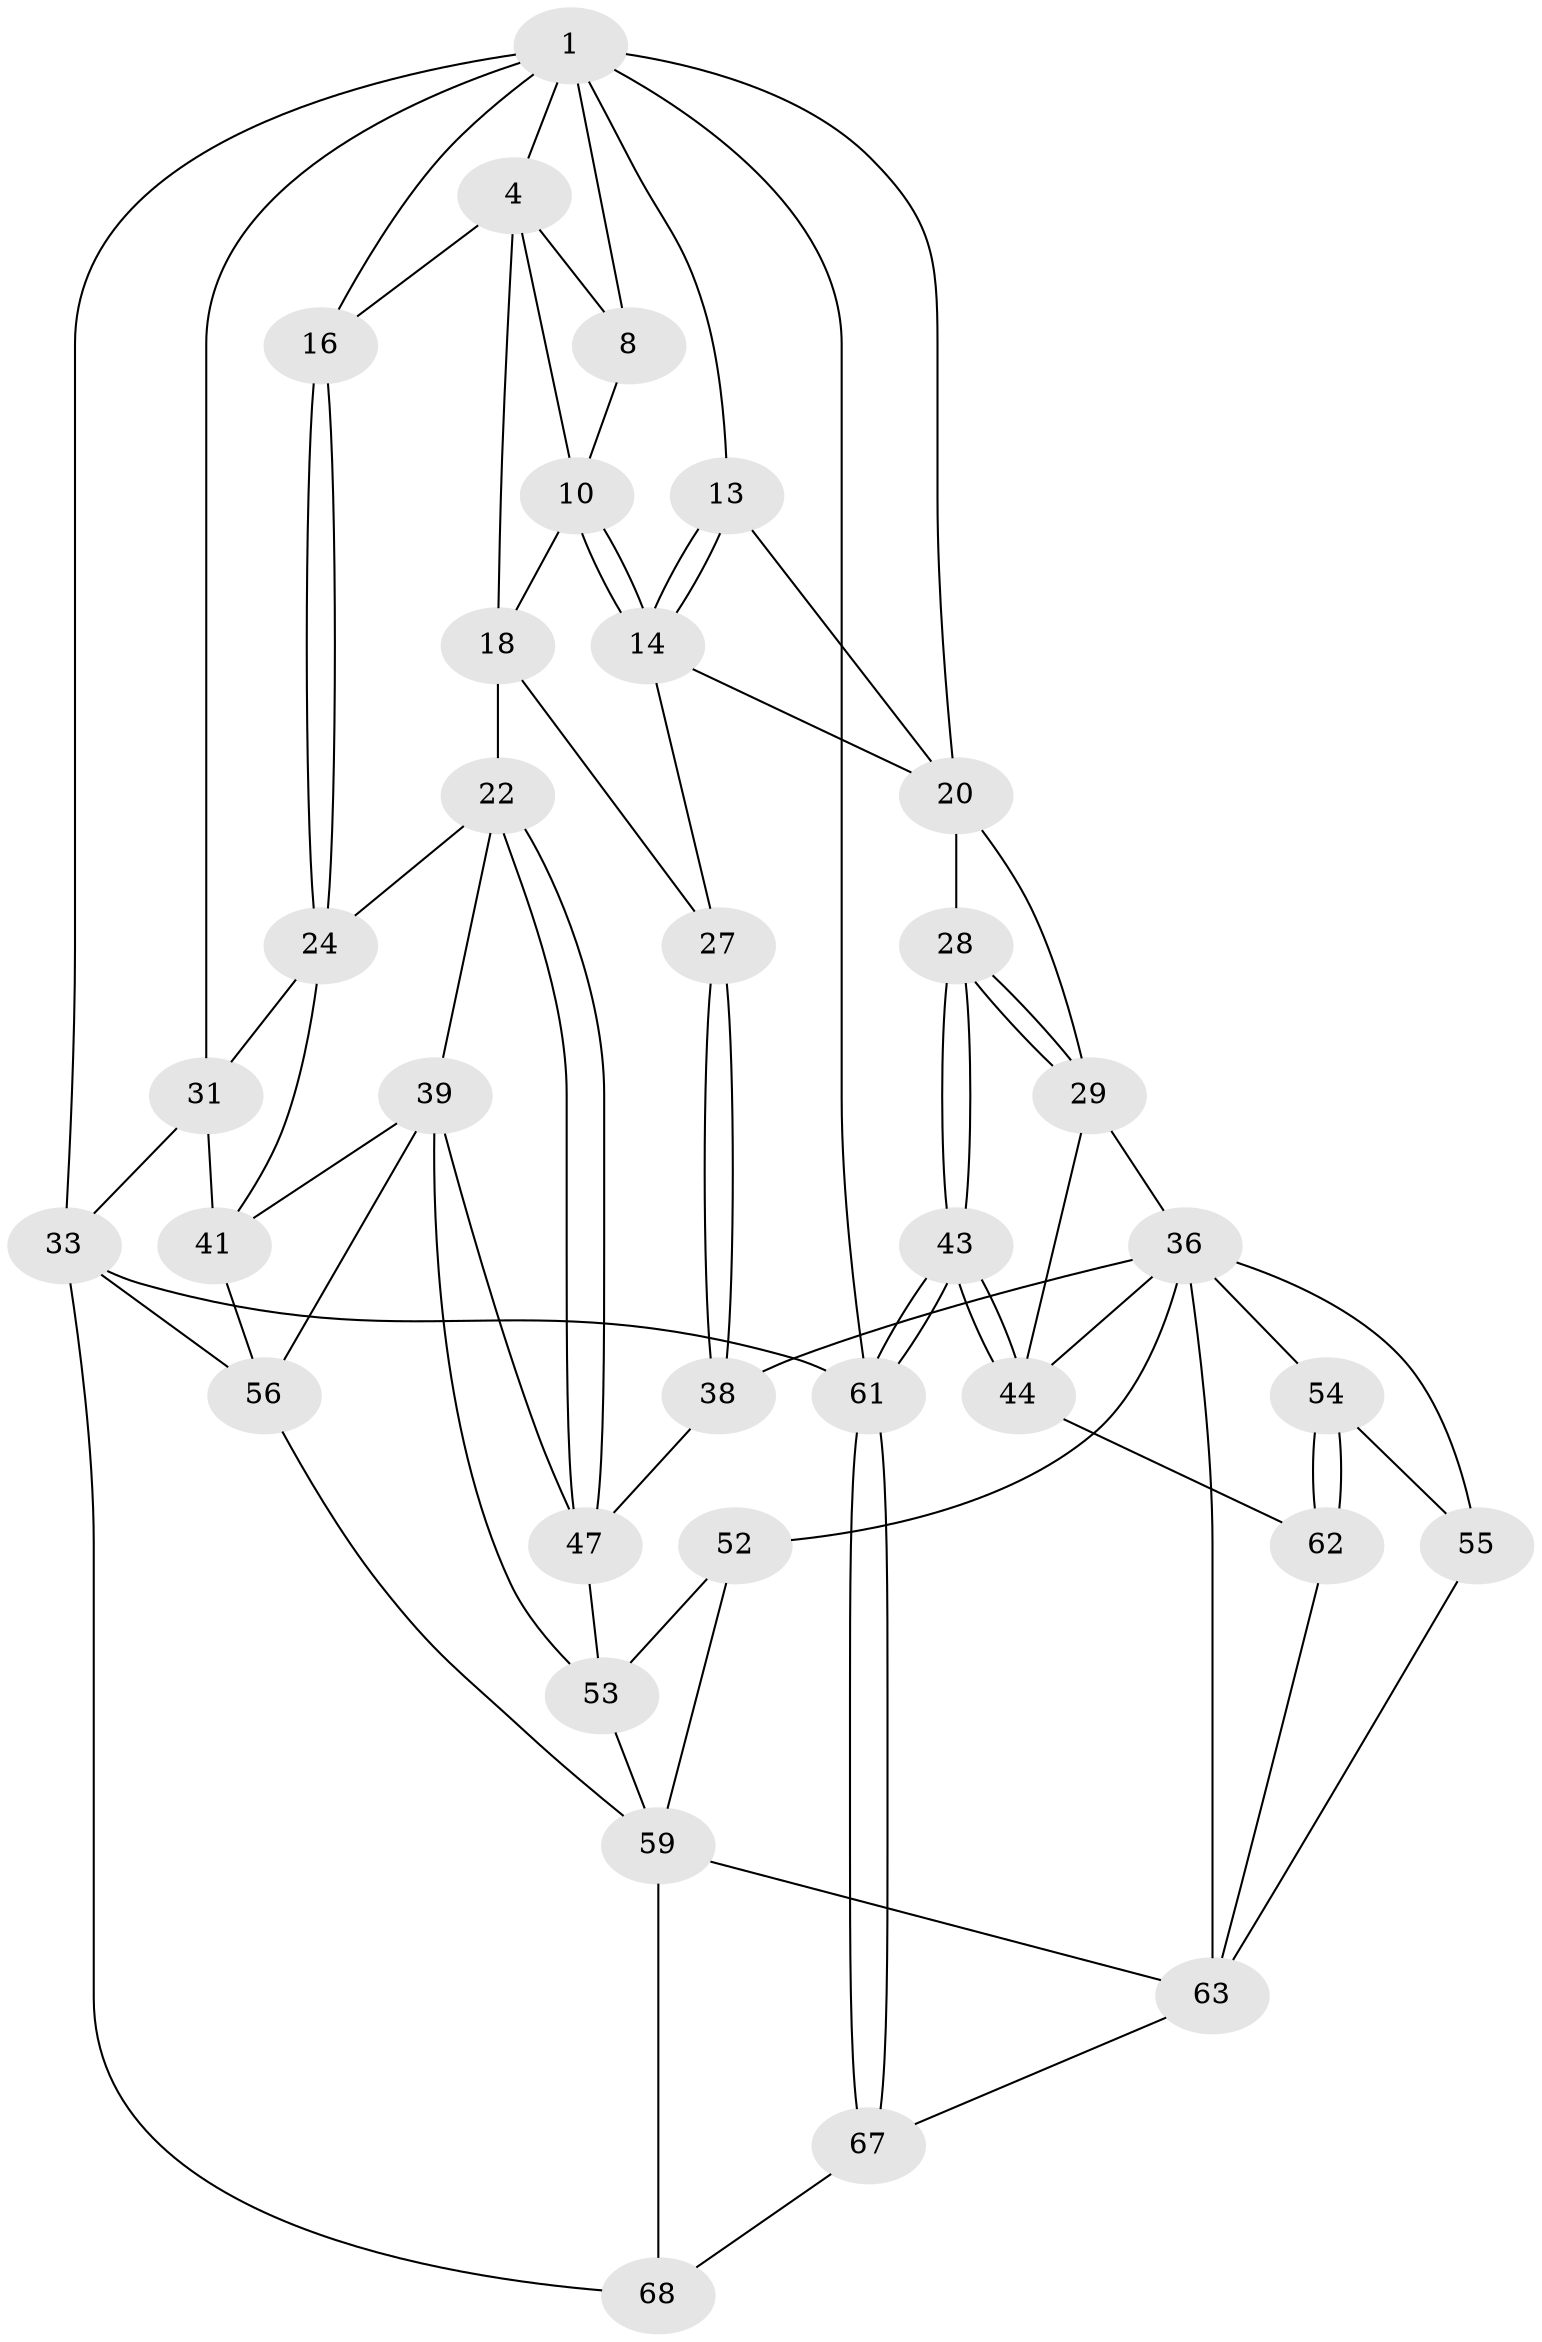// original degree distribution, {3: 0.029411764705882353, 6: 0.22058823529411764, 5: 0.5, 4: 0.25}
// Generated by graph-tools (version 1.1) at 2025/17/03/09/25 04:17:12]
// undirected, 34 vertices, 79 edges
graph export_dot {
graph [start="1"]
  node [color=gray90,style=filled];
  1 [pos="+0.9409123221107861+0",super="+2+7"];
  4 [pos="+0+0",super="+5+12"];
  8 [pos="+0.7794125162041325+0.10455990600643733",super="+9"];
  10 [pos="+0.562117649722945+0",super="+11"];
  13 [pos="+0.8276299654453018+0.19990165804482607"];
  14 [pos="+0.7895045011364178+0.26382139723150383",super="+26"];
  16 [pos="+0.15562553933964302+0.3019669372017509"];
  18 [pos="+0.4929676178987876+0.3907591126324942",super="+19"];
  20 [pos="+1+0",super="+21"];
  22 [pos="+0.4594561408111191+0.41397684944707597",super="+23"];
  24 [pos="+0.14369861361717956+0.4140154104905791",super="+30"];
  27 [pos="+0.5238225432651362+0.39982639537320347"];
  28 [pos="+1+0.4587392960876439"];
  29 [pos="+0.9048494391238935+0.41364206888435107",super="+35"];
  31 [pos="+0+0.39862108320765194",super="+32"];
  33 [pos="+0+0.9380290604788092",super="+34"];
  36 [pos="+0.7784471331195059+0.5776759656113001",super="+46+37"];
  38 [pos="+0.536469517071595+0.42371515625773054"];
  39 [pos="+0.28942465987149896+0.5635320395322694",super="+48+40"];
  41 [pos="+0.11576097587337197+0.5339290482008464",super="+42"];
  43 [pos="+1+0.9321788941685141"];
  44 [pos="+1+0.7757191467372517",super="+45"];
  47 [pos="+0.4081410501237514+0.6545804457145094",super="+49"];
  52 [pos="+0.5912545117573602+0.7589921555196685"];
  53 [pos="+0.5216727136183618+0.7270545897743977",super="+58"];
  54 [pos="+0.734794659378161+0.692494377542956"];
  55 [pos="+0.7227698594269869+0.6966094910837877"];
  56 [pos="+0.1868839599389497+0.7465166915043684",super="+57"];
  59 [pos="+0.37497407213092504+0.7906995048451319",super="+60+66"];
  61 [pos="+1+1"];
  62 [pos="+0.8326434300792199+0.7658095071653817"];
  63 [pos="+0.7402416010701965+0.7996132129744894",super="+64+65"];
  67 [pos="+0.6796149234414329+1"];
  68 [pos="+0.26434965332163624+1"];
  1 -- 16;
  1 -- 4;
  1 -- 20;
  1 -- 61;
  1 -- 31;
  1 -- 8;
  1 -- 13;
  1 -- 33;
  4 -- 8 [weight=2];
  4 -- 16;
  4 -- 10;
  4 -- 18;
  8 -- 10;
  10 -- 14;
  10 -- 14;
  10 -- 18;
  13 -- 14;
  13 -- 14;
  13 -- 20;
  14 -- 27;
  14 -- 20;
  16 -- 24;
  16 -- 24;
  18 -- 22;
  18 -- 27;
  20 -- 28;
  20 -- 29;
  22 -- 47;
  22 -- 47;
  22 -- 24;
  22 -- 39;
  24 -- 41;
  24 -- 31;
  27 -- 38;
  27 -- 38;
  28 -- 29;
  28 -- 29;
  28 -- 43;
  28 -- 43;
  29 -- 36;
  29 -- 44;
  31 -- 33;
  31 -- 41;
  33 -- 56;
  33 -- 68;
  33 -- 61;
  36 -- 54;
  36 -- 44;
  36 -- 52;
  36 -- 38;
  36 -- 55;
  36 -- 63;
  38 -- 47;
  39 -- 47;
  39 -- 53;
  39 -- 56;
  39 -- 41;
  41 -- 56;
  43 -- 44;
  43 -- 44;
  43 -- 61;
  43 -- 61;
  44 -- 62;
  47 -- 53;
  52 -- 53;
  52 -- 59;
  53 -- 59;
  54 -- 55;
  54 -- 62;
  54 -- 62;
  55 -- 63;
  56 -- 59;
  59 -- 68;
  59 -- 63;
  61 -- 67;
  61 -- 67;
  62 -- 63;
  63 -- 67;
  67 -- 68;
}

